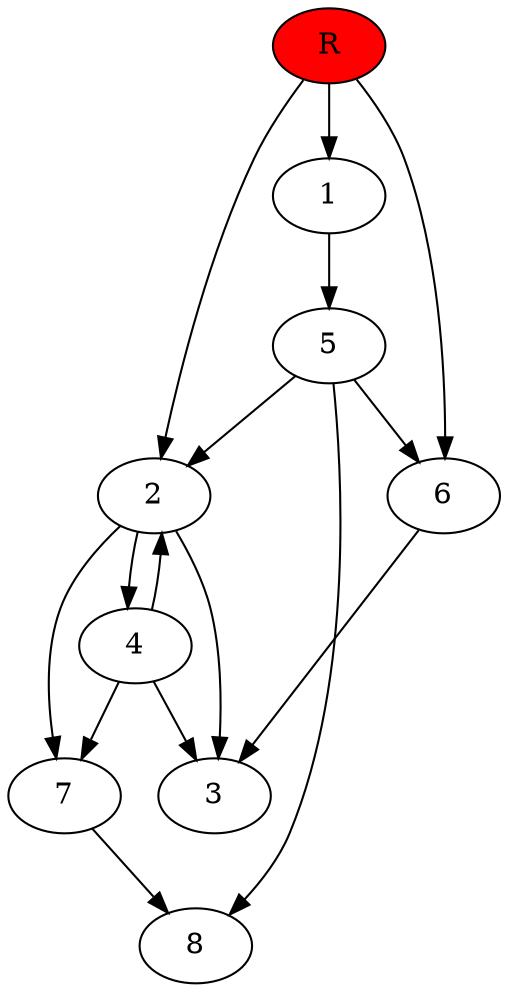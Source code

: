 digraph prb18910 {
	1
	2
	3
	4
	5
	6
	7
	8
	R [fillcolor="#ff0000" style=filled]
	1 -> 5
	2 -> 3
	2 -> 4
	2 -> 7
	4 -> 2
	4 -> 3
	4 -> 7
	5 -> 2
	5 -> 6
	5 -> 8
	6 -> 3
	7 -> 8
	R -> 1
	R -> 2
	R -> 6
}
